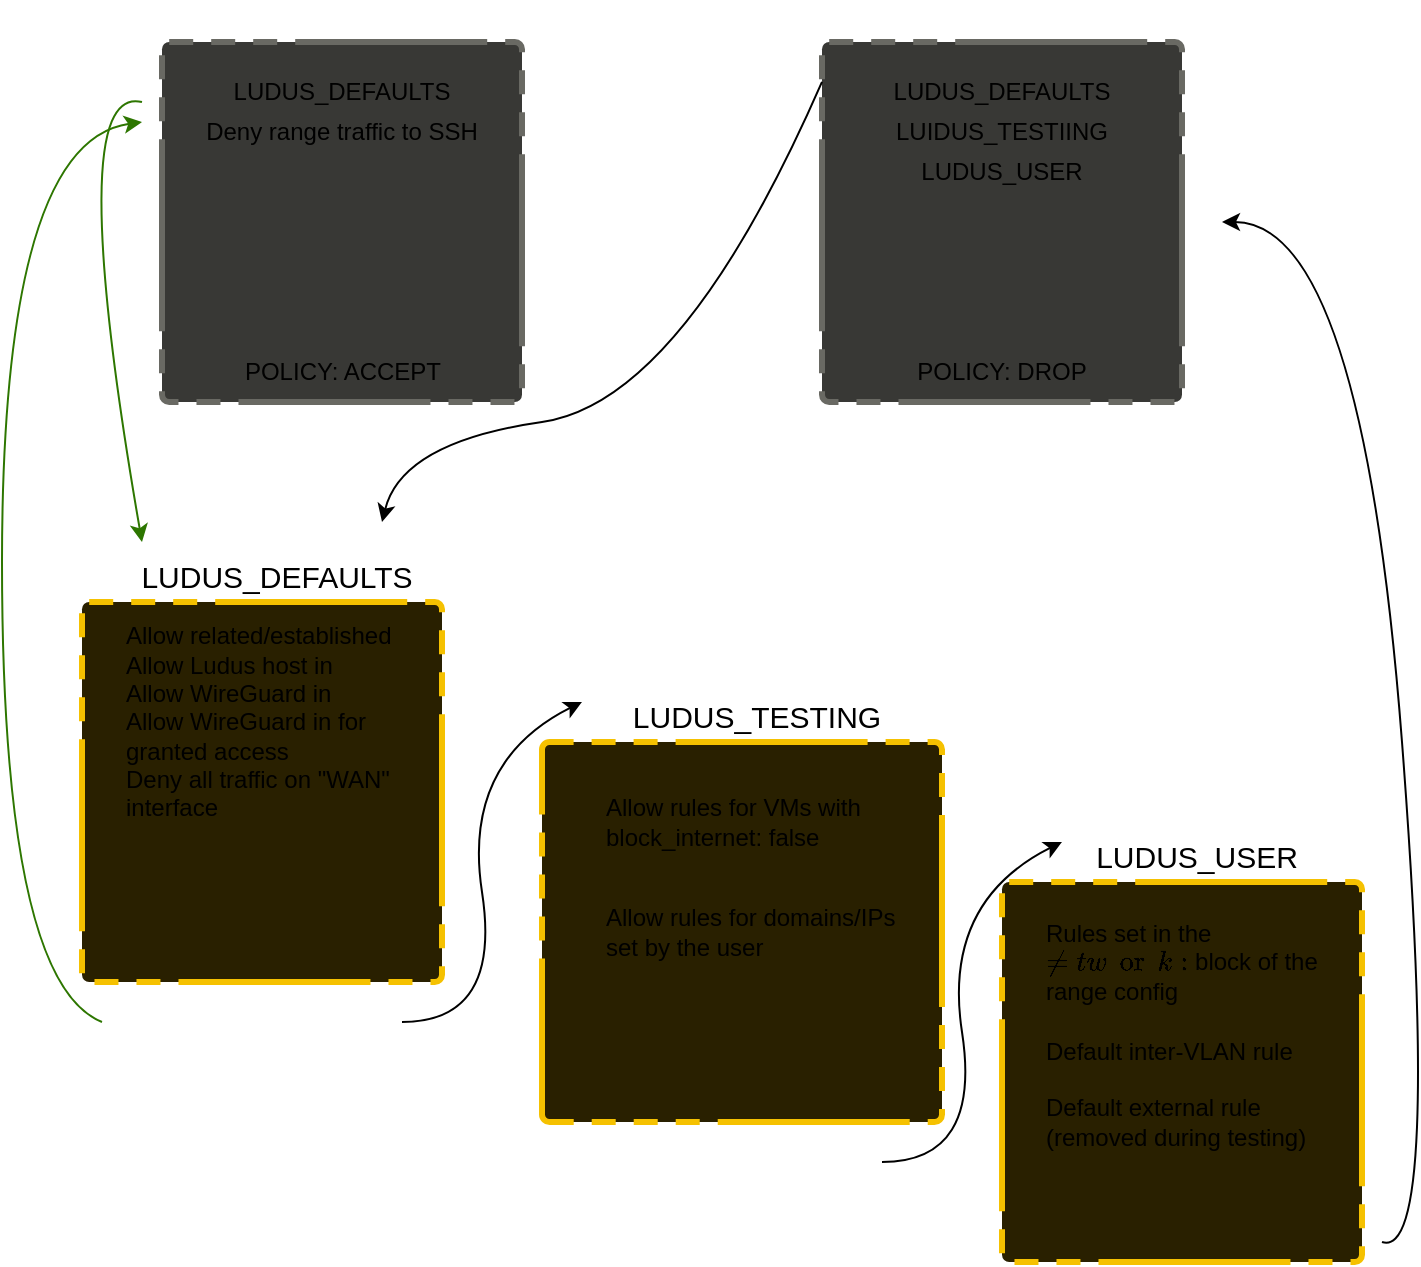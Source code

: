<mxfile version="24.2.5" type="device">
  <diagram id="OsLn9sZNuPgcoXNFT_DK" name="Page-1">
    <mxGraphModel dx="1177" dy="1981" grid="1" gridSize="10" guides="1" tooltips="1" connect="1" arrows="1" fold="1" page="1" pageScale="1" pageWidth="850" pageHeight="1100" math="0" shadow="0">
      <root>
        <mxCell id="0" />
        <mxCell id="1" parent="0" />
        <mxCell id="2" value="&lt;font style=&quot;font-size: 14px;&quot;&gt;FORWARD&lt;/font&gt;" style="whiteSpace=wrap;html=1;rounded=1;arcSize=2;shadow=0;glass=0;dashed=1;comic=0;strokeWidth=3;fontSize=15;align=center;labelPosition=center;verticalLabelPosition=top;verticalAlign=bottom;fontStyle=0;horizontal=1;spacingLeft=15;connectable=1;container=1;collapsible=0;recursiveResize=0;dashPattern=4 3 4 3 4 3 32 3;spacingRight=15;sketch=0;fillStyle=auto;fillColor=#383835;strokeColor=#696963;fontColor=#FFFFFF;" parent="1" vertex="1">
          <mxGeometry x="490" y="-1060" width="180" height="180" as="geometry" />
        </mxCell>
        <mxCell id="YwrOM24A2LdRjw4jxiOU-31" value="LUDUS_DEFAULTS" style="text;html=1;align=center;verticalAlign=middle;whiteSpace=wrap;rounded=0;" vertex="1" parent="2">
          <mxGeometry x="60" y="10" width="60" height="30" as="geometry" />
        </mxCell>
        <mxCell id="YwrOM24A2LdRjw4jxiOU-32" value="LUIDUS_TESTIING" style="text;html=1;align=center;verticalAlign=middle;whiteSpace=wrap;rounded=0;" vertex="1" parent="2">
          <mxGeometry x="60" y="30" width="60" height="30" as="geometry" />
        </mxCell>
        <mxCell id="YwrOM24A2LdRjw4jxiOU-33" value="LUDUS_USER" style="text;html=1;align=center;verticalAlign=middle;whiteSpace=wrap;rounded=0;" vertex="1" parent="2">
          <mxGeometry x="60" y="50" width="60" height="30" as="geometry" />
        </mxCell>
        <mxCell id="YwrOM24A2LdRjw4jxiOU-34" value="POLICY: DROP" style="text;html=1;align=center;verticalAlign=middle;whiteSpace=wrap;rounded=0;" vertex="1" parent="2">
          <mxGeometry x="45" y="150" width="90" height="30" as="geometry" />
        </mxCell>
        <mxCell id="YwrOM24A2LdRjw4jxiOU-2" value="&lt;font style=&quot;font-size: 15px;&quot;&gt;LUDUS_DEFAULTS&lt;/font&gt;" style="whiteSpace=wrap;html=1;dashed=1;strokeWidth=3;rounded=1;arcSize=2;glass=0;comic=0;shadow=0;fontSize=20;align=center;labelPosition=center;verticalLabelPosition=top;verticalAlign=bottom;spacingLeft=15;connectable=0;container=1;collapsible=0;recursiveResize=0;dashPattern=4 3 4 3 4 3 32 3;strokeColor=#F5C100;fillColor=#292000;" vertex="1" parent="1">
          <mxGeometry x="120" y="-780" width="180" height="190" as="geometry" />
        </mxCell>
        <mxCell id="YwrOM24A2LdRjw4jxiOU-46" value="Allow related/established&lt;div&gt;Allow Ludus host in&lt;/div&gt;&lt;div&gt;Allow WireGuard in&lt;/div&gt;&lt;div&gt;Allow WireGuard in for granted access&lt;/div&gt;&lt;div&gt;Deny all traffic on &quot;WAN&quot; interface&lt;/div&gt;" style="text;html=1;align=left;verticalAlign=middle;whiteSpace=wrap;rounded=0;" vertex="1" parent="YwrOM24A2LdRjw4jxiOU-2">
          <mxGeometry x="20" y="30" width="140" height="60" as="geometry" />
        </mxCell>
        <mxCell id="YwrOM24A2LdRjw4jxiOU-26" value="&lt;font style=&quot;font-size: 15px;&quot;&gt;LUDUS_TESTING&lt;/font&gt;" style="whiteSpace=wrap;html=1;dashed=1;strokeWidth=3;rounded=1;arcSize=2;glass=0;comic=0;shadow=0;fontSize=20;align=center;labelPosition=center;verticalLabelPosition=top;verticalAlign=bottom;spacingLeft=15;connectable=0;container=1;collapsible=0;recursiveResize=0;dashPattern=4 3 4 3 4 3 32 3;strokeColor=#F5C100;fillColor=#292000;" vertex="1" parent="1">
          <mxGeometry x="350" y="-710" width="200" height="190" as="geometry" />
        </mxCell>
        <mxCell id="YwrOM24A2LdRjw4jxiOU-35" value="Allow rules for VMs with block_internet: false" style="text;html=1;align=left;verticalAlign=middle;whiteSpace=wrap;rounded=0;" vertex="1" parent="YwrOM24A2LdRjw4jxiOU-26">
          <mxGeometry x="30" y="10" width="140" height="60" as="geometry" />
        </mxCell>
        <mxCell id="YwrOM24A2LdRjw4jxiOU-36" value="Allow rules for domains/IPs set by the user" style="text;html=1;align=left;verticalAlign=middle;whiteSpace=wrap;rounded=0;" vertex="1" parent="YwrOM24A2LdRjw4jxiOU-26">
          <mxGeometry x="30" y="65" width="150" height="60" as="geometry" />
        </mxCell>
        <mxCell id="YwrOM24A2LdRjw4jxiOU-27" value="" style="curved=1;endArrow=classic;html=1;rounded=0;exitX=0;exitY=0.111;exitDx=0;exitDy=0;exitPerimeter=0;" edge="1" parent="1" source="2">
          <mxGeometry width="50" height="50" relative="1" as="geometry">
            <mxPoint x="540" y="-490" as="sourcePoint" />
            <mxPoint x="270" y="-820" as="targetPoint" />
            <Array as="points">
              <mxPoint x="420" y="-880" />
              <mxPoint x="280" y="-860" />
            </Array>
          </mxGeometry>
        </mxCell>
        <mxCell id="YwrOM24A2LdRjw4jxiOU-28" value="&lt;font style=&quot;font-size: 15px;&quot;&gt;LUDUS_USER&lt;/font&gt;" style="whiteSpace=wrap;html=1;dashed=1;strokeWidth=3;rounded=1;arcSize=2;glass=0;comic=0;shadow=0;fontSize=20;align=center;labelPosition=center;verticalLabelPosition=top;verticalAlign=bottom;spacingLeft=15;connectable=0;container=1;collapsible=0;recursiveResize=0;dashPattern=4 3 4 3 4 3 32 3;strokeColor=#F5C100;fillColor=#292000;" vertex="1" parent="1">
          <mxGeometry x="580" y="-640" width="180" height="190" as="geometry" />
        </mxCell>
        <mxCell id="YwrOM24A2LdRjw4jxiOU-43" value="Rules set in the `network:` block of the range config" style="text;html=1;align=left;verticalAlign=middle;whiteSpace=wrap;rounded=0;" vertex="1" parent="YwrOM24A2LdRjw4jxiOU-28">
          <mxGeometry x="20" y="10" width="150" height="60" as="geometry" />
        </mxCell>
        <mxCell id="YwrOM24A2LdRjw4jxiOU-44" value="Default inter-VLAN rule" style="text;html=1;align=left;verticalAlign=middle;whiteSpace=wrap;rounded=0;" vertex="1" parent="YwrOM24A2LdRjw4jxiOU-28">
          <mxGeometry x="20" y="55" width="150" height="60" as="geometry" />
        </mxCell>
        <mxCell id="YwrOM24A2LdRjw4jxiOU-45" value="Default external rule (removed during testing)" style="text;html=1;align=left;verticalAlign=middle;whiteSpace=wrap;rounded=0;" vertex="1" parent="YwrOM24A2LdRjw4jxiOU-28">
          <mxGeometry x="20" y="90" width="150" height="60" as="geometry" />
        </mxCell>
        <mxCell id="YwrOM24A2LdRjw4jxiOU-29" value="" style="curved=1;endArrow=classic;html=1;rounded=0;" edge="1" parent="1">
          <mxGeometry width="50" height="50" relative="1" as="geometry">
            <mxPoint x="280" y="-570" as="sourcePoint" />
            <mxPoint x="370" y="-730" as="targetPoint" />
            <Array as="points">
              <mxPoint x="330" y="-570" />
              <mxPoint x="310" y="-700" />
            </Array>
          </mxGeometry>
        </mxCell>
        <mxCell id="YwrOM24A2LdRjw4jxiOU-30" value="" style="curved=1;endArrow=classic;html=1;rounded=0;" edge="1" parent="1">
          <mxGeometry width="50" height="50" relative="1" as="geometry">
            <mxPoint x="520" y="-500" as="sourcePoint" />
            <mxPoint x="610" y="-660" as="targetPoint" />
            <Array as="points">
              <mxPoint x="570" y="-500" />
              <mxPoint x="550" y="-630" />
            </Array>
          </mxGeometry>
        </mxCell>
        <mxCell id="YwrOM24A2LdRjw4jxiOU-47" value="&lt;font style=&quot;font-size: 14px;&quot;&gt;INPUT&lt;/font&gt;" style="whiteSpace=wrap;html=1;rounded=1;arcSize=2;shadow=0;glass=0;dashed=1;comic=0;strokeWidth=3;fontSize=15;align=center;labelPosition=center;verticalLabelPosition=top;verticalAlign=bottom;fontStyle=0;horizontal=1;spacingLeft=15;connectable=1;container=1;collapsible=0;recursiveResize=0;dashPattern=4 3 4 3 4 3 32 3;spacingRight=15;sketch=0;fillStyle=auto;fillColor=#383835;strokeColor=#696963;fontColor=#FFFFFF;" vertex="1" parent="1">
          <mxGeometry x="160" y="-1060" width="180" height="180" as="geometry" />
        </mxCell>
        <mxCell id="YwrOM24A2LdRjw4jxiOU-48" value="LUDUS_DEFAULTS" style="text;html=1;align=center;verticalAlign=middle;whiteSpace=wrap;rounded=0;" vertex="1" parent="YwrOM24A2LdRjw4jxiOU-47">
          <mxGeometry x="60" y="10" width="60" height="30" as="geometry" />
        </mxCell>
        <mxCell id="YwrOM24A2LdRjw4jxiOU-49" value="Deny range traffic to SSH" style="text;html=1;align=center;verticalAlign=middle;whiteSpace=wrap;rounded=0;" vertex="1" parent="YwrOM24A2LdRjw4jxiOU-47">
          <mxGeometry x="15" y="30" width="150" height="30" as="geometry" />
        </mxCell>
        <mxCell id="YwrOM24A2LdRjw4jxiOU-51" value="POLICY: ACCEPT" style="text;html=1;align=center;verticalAlign=middle;whiteSpace=wrap;rounded=0;" vertex="1" parent="YwrOM24A2LdRjw4jxiOU-47">
          <mxGeometry x="37.5" y="150" width="105" height="30" as="geometry" />
        </mxCell>
        <mxCell id="YwrOM24A2LdRjw4jxiOU-52" value="" style="curved=1;endArrow=classic;html=1;rounded=0;fontColor=#00fbff;fillColor=#60a917;strokeColor=#2D7600;" edge="1" parent="1">
          <mxGeometry width="50" height="50" relative="1" as="geometry">
            <mxPoint x="150" y="-1030" as="sourcePoint" />
            <mxPoint x="150" y="-810" as="targetPoint" />
            <Array as="points">
              <mxPoint x="110" y="-1040" />
            </Array>
          </mxGeometry>
        </mxCell>
        <mxCell id="YwrOM24A2LdRjw4jxiOU-55" value="" style="curved=1;endArrow=classic;html=1;rounded=0;fontColor=#00fbff;fillColor=#60a917;strokeColor=#2D7600;" edge="1" parent="1">
          <mxGeometry width="50" height="50" relative="1" as="geometry">
            <mxPoint x="130" y="-570" as="sourcePoint" />
            <mxPoint x="150" y="-1020" as="targetPoint" />
            <Array as="points">
              <mxPoint x="80" y="-590" />
              <mxPoint x="80" y="-1010" />
            </Array>
          </mxGeometry>
        </mxCell>
        <mxCell id="YwrOM24A2LdRjw4jxiOU-56" value="" style="curved=1;endArrow=classic;html=1;rounded=0;" edge="1" parent="1">
          <mxGeometry width="50" height="50" relative="1" as="geometry">
            <mxPoint x="770" y="-460" as="sourcePoint" />
            <mxPoint x="690" y="-970" as="targetPoint" />
            <Array as="points">
              <mxPoint x="800" y="-450" />
              <mxPoint x="760" y="-970" />
            </Array>
          </mxGeometry>
        </mxCell>
      </root>
    </mxGraphModel>
  </diagram>
</mxfile>
